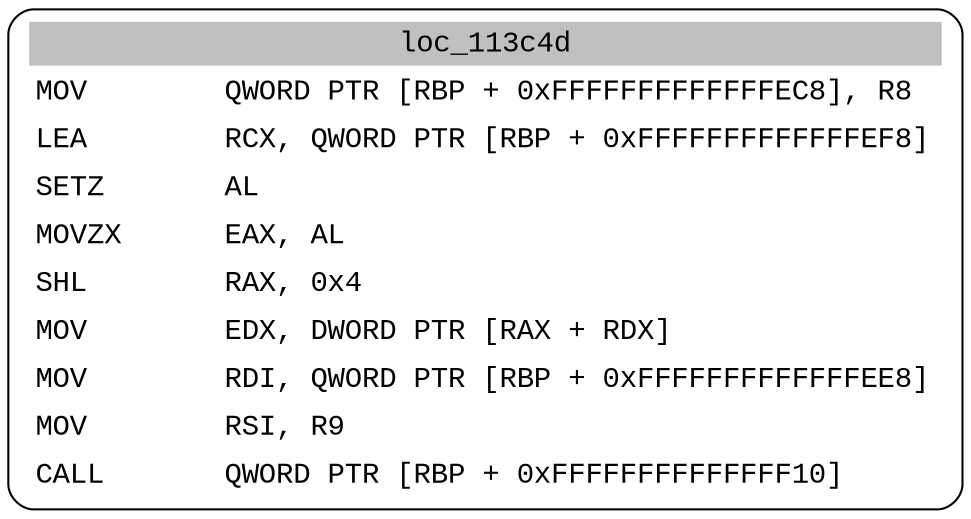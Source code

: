 digraph asm_graph {
1941 [
shape="Mrecord" fontname="Courier New"label =<<table border="0" cellborder="0" cellpadding="3"><tr><td align="center" colspan="2" bgcolor="grey">loc_113c4d</td></tr><tr><td align="left">MOV        QWORD PTR [RBP + 0xFFFFFFFFFFFFFEC8], R8</td></tr><tr><td align="left">LEA        RCX, QWORD PTR [RBP + 0xFFFFFFFFFFFFFEF8]</td></tr><tr><td align="left">SETZ       AL</td></tr><tr><td align="left">MOVZX      EAX, AL</td></tr><tr><td align="left">SHL        RAX, 0x4</td></tr><tr><td align="left">MOV        EDX, DWORD PTR [RAX + RDX]</td></tr><tr><td align="left">MOV        RDI, QWORD PTR [RBP + 0xFFFFFFFFFFFFFEE8]</td></tr><tr><td align="left">MOV        RSI, R9</td></tr><tr><td align="left">CALL       QWORD PTR [RBP + 0xFFFFFFFFFFFFFF10]</td></tr></table>> ];
}